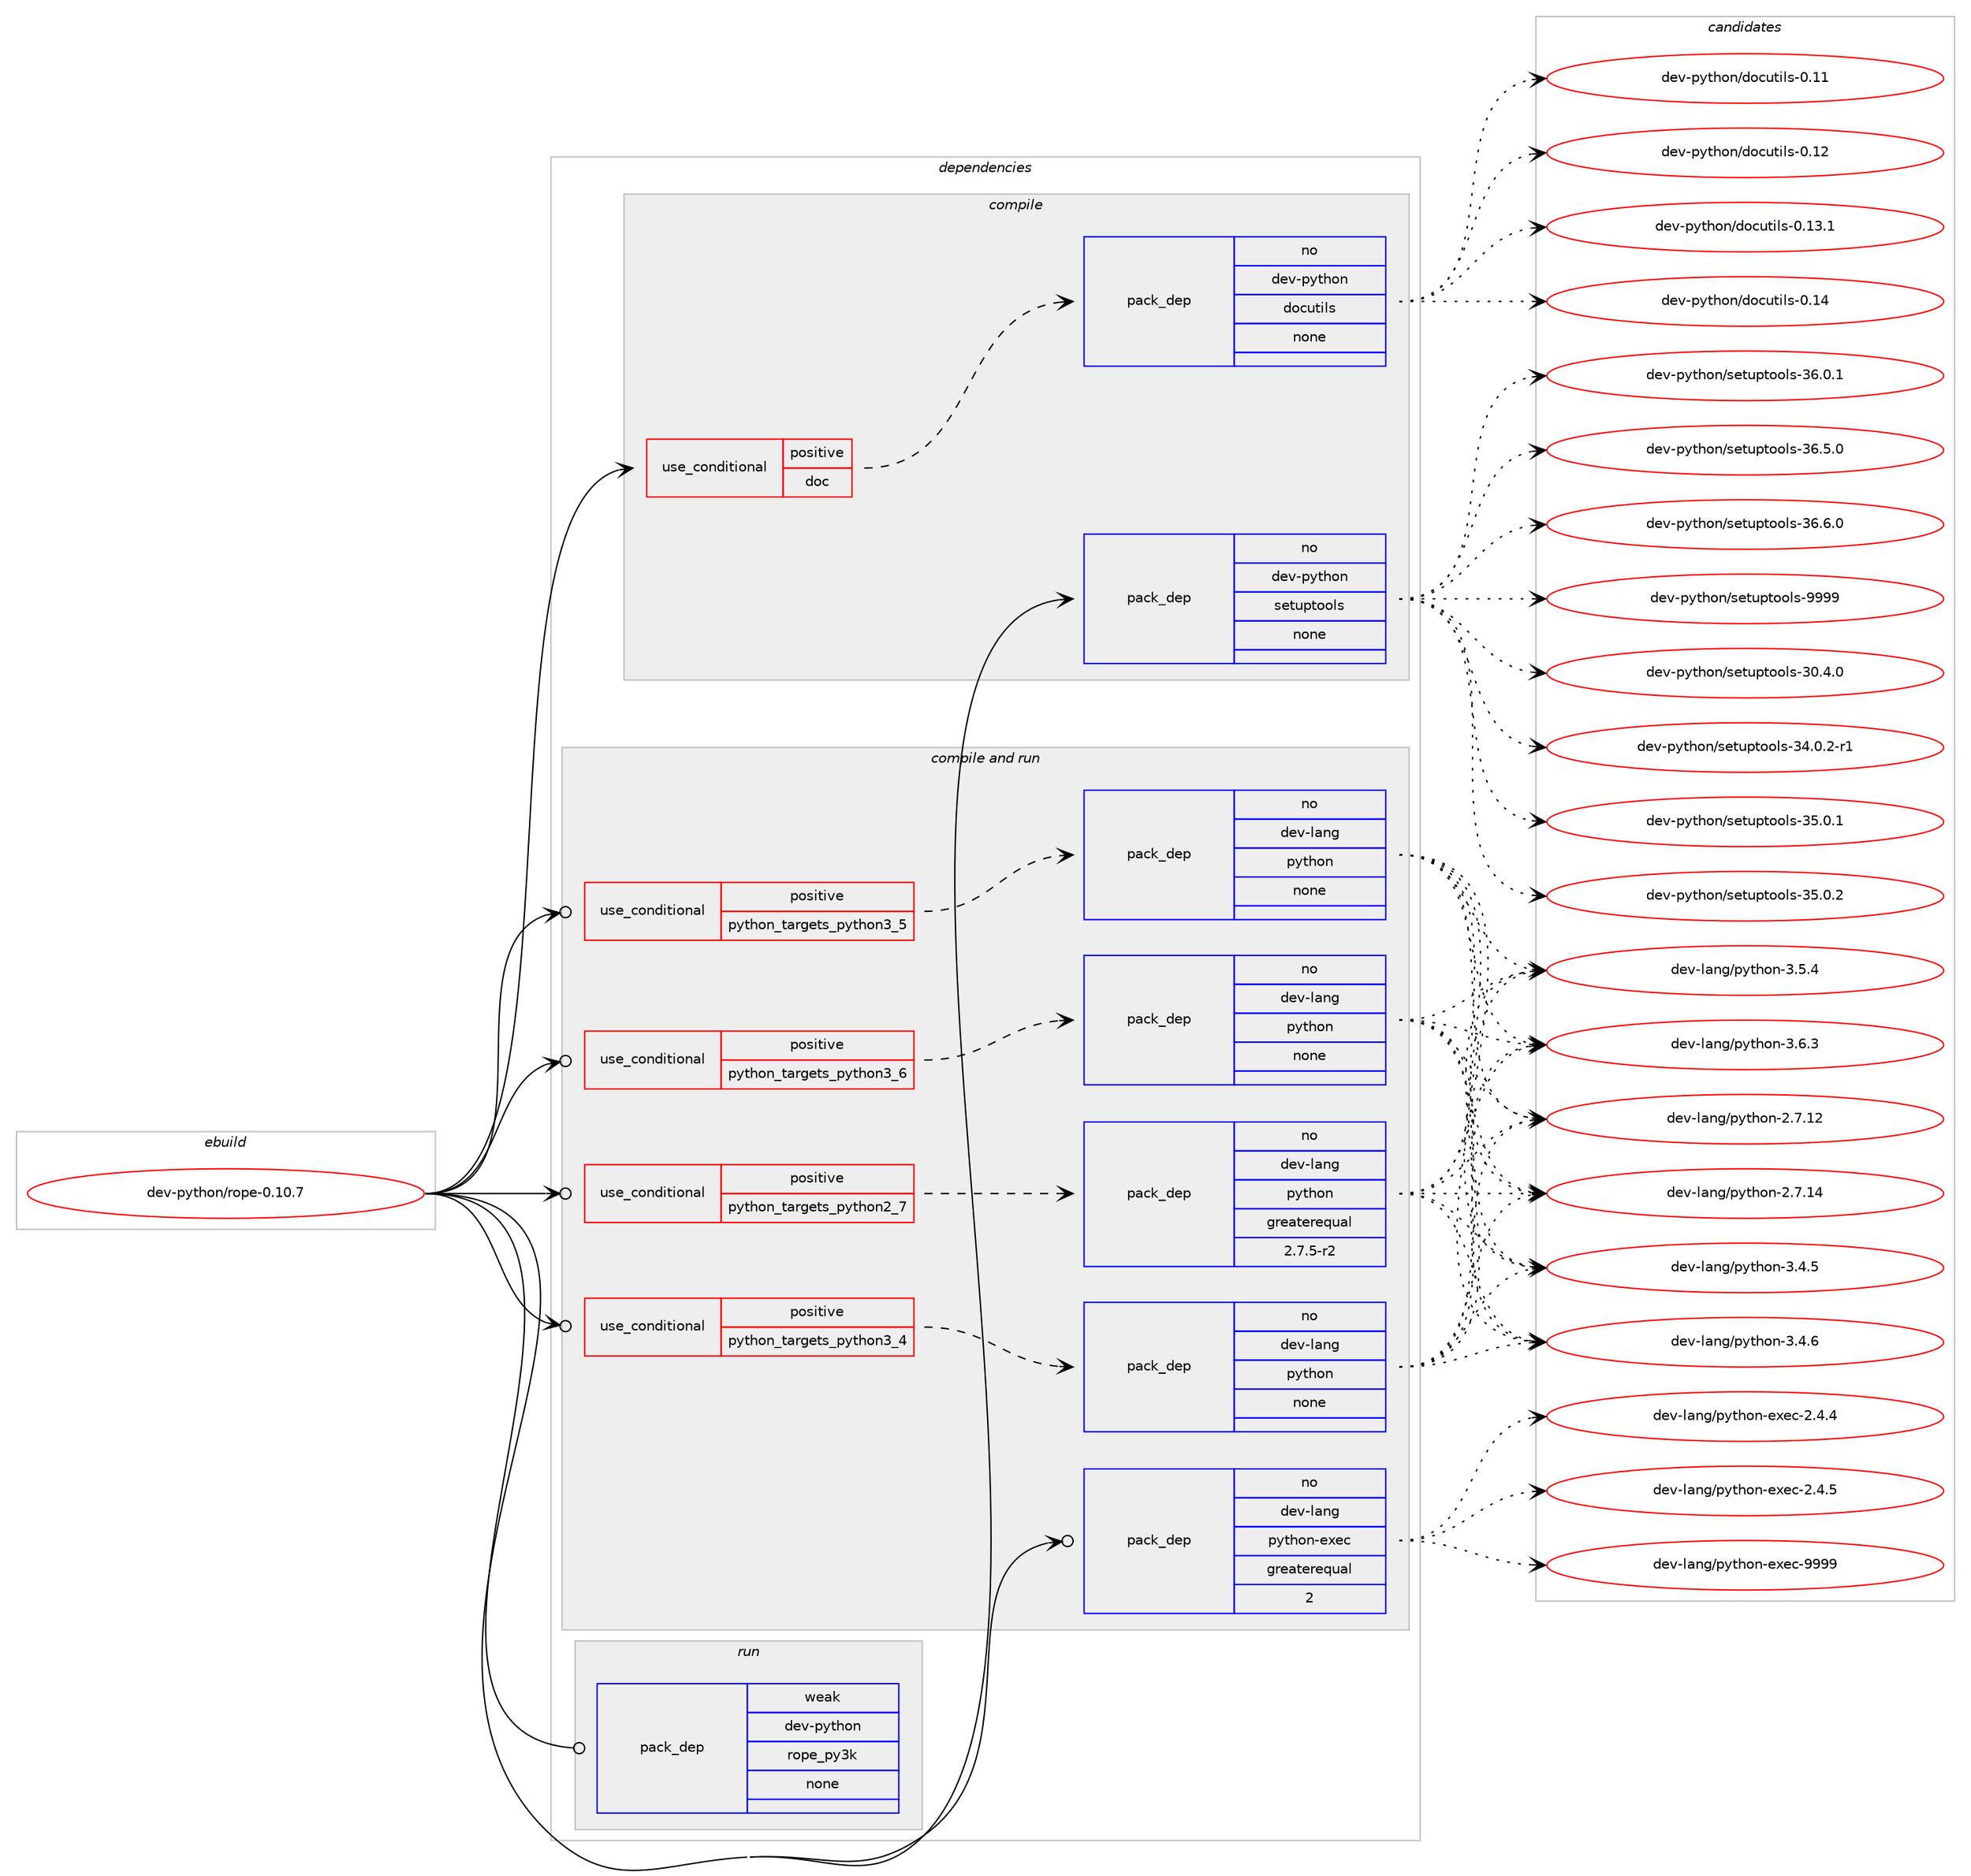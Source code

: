 digraph prolog {

# *************
# Graph options
# *************

newrank=true;
concentrate=true;
compound=true;
graph [rankdir=LR,fontname=Helvetica,fontsize=10,ranksep=1.5];#, ranksep=2.5, nodesep=0.2];
edge  [arrowhead=vee];
node  [fontname=Helvetica,fontsize=10];

# **********
# The ebuild
# **********

subgraph cluster_leftcol {
color=gray;
rank=same;
label=<<i>ebuild</i>>;
id [label="dev-python/rope-0.10.7", color=red, width=4, href="../dev-python/rope-0.10.7.svg"];
}

# ****************
# The dependencies
# ****************

subgraph cluster_midcol {
color=gray;
label=<<i>dependencies</i>>;
subgraph cluster_compile {
fillcolor="#eeeeee";
style=filled;
label=<<i>compile</i>>;
subgraph cond41163 {
dependency185855 [label=<<TABLE BORDER="0" CELLBORDER="1" CELLSPACING="0" CELLPADDING="4"><TR><TD ROWSPAN="3" CELLPADDING="10">use_conditional</TD></TR><TR><TD>positive</TD></TR><TR><TD>doc</TD></TR></TABLE>>, shape=none, color=red];
subgraph pack140738 {
dependency185856 [label=<<TABLE BORDER="0" CELLBORDER="1" CELLSPACING="0" CELLPADDING="4" WIDTH="220"><TR><TD ROWSPAN="6" CELLPADDING="30">pack_dep</TD></TR><TR><TD WIDTH="110">no</TD></TR><TR><TD>dev-python</TD></TR><TR><TD>docutils</TD></TR><TR><TD>none</TD></TR><TR><TD></TD></TR></TABLE>>, shape=none, color=blue];
}
dependency185855:e -> dependency185856:w [weight=20,style="dashed",arrowhead="vee"];
}
id:e -> dependency185855:w [weight=20,style="solid",arrowhead="vee"];
subgraph pack140739 {
dependency185857 [label=<<TABLE BORDER="0" CELLBORDER="1" CELLSPACING="0" CELLPADDING="4" WIDTH="220"><TR><TD ROWSPAN="6" CELLPADDING="30">pack_dep</TD></TR><TR><TD WIDTH="110">no</TD></TR><TR><TD>dev-python</TD></TR><TR><TD>setuptools</TD></TR><TR><TD>none</TD></TR><TR><TD></TD></TR></TABLE>>, shape=none, color=blue];
}
id:e -> dependency185857:w [weight=20,style="solid",arrowhead="vee"];
}
subgraph cluster_compileandrun {
fillcolor="#eeeeee";
style=filled;
label=<<i>compile and run</i>>;
subgraph cond41164 {
dependency185858 [label=<<TABLE BORDER="0" CELLBORDER="1" CELLSPACING="0" CELLPADDING="4"><TR><TD ROWSPAN="3" CELLPADDING="10">use_conditional</TD></TR><TR><TD>positive</TD></TR><TR><TD>python_targets_python2_7</TD></TR></TABLE>>, shape=none, color=red];
subgraph pack140740 {
dependency185859 [label=<<TABLE BORDER="0" CELLBORDER="1" CELLSPACING="0" CELLPADDING="4" WIDTH="220"><TR><TD ROWSPAN="6" CELLPADDING="30">pack_dep</TD></TR><TR><TD WIDTH="110">no</TD></TR><TR><TD>dev-lang</TD></TR><TR><TD>python</TD></TR><TR><TD>greaterequal</TD></TR><TR><TD>2.7.5-r2</TD></TR></TABLE>>, shape=none, color=blue];
}
dependency185858:e -> dependency185859:w [weight=20,style="dashed",arrowhead="vee"];
}
id:e -> dependency185858:w [weight=20,style="solid",arrowhead="odotvee"];
subgraph cond41165 {
dependency185860 [label=<<TABLE BORDER="0" CELLBORDER="1" CELLSPACING="0" CELLPADDING="4"><TR><TD ROWSPAN="3" CELLPADDING="10">use_conditional</TD></TR><TR><TD>positive</TD></TR><TR><TD>python_targets_python3_4</TD></TR></TABLE>>, shape=none, color=red];
subgraph pack140741 {
dependency185861 [label=<<TABLE BORDER="0" CELLBORDER="1" CELLSPACING="0" CELLPADDING="4" WIDTH="220"><TR><TD ROWSPAN="6" CELLPADDING="30">pack_dep</TD></TR><TR><TD WIDTH="110">no</TD></TR><TR><TD>dev-lang</TD></TR><TR><TD>python</TD></TR><TR><TD>none</TD></TR><TR><TD></TD></TR></TABLE>>, shape=none, color=blue];
}
dependency185860:e -> dependency185861:w [weight=20,style="dashed",arrowhead="vee"];
}
id:e -> dependency185860:w [weight=20,style="solid",arrowhead="odotvee"];
subgraph cond41166 {
dependency185862 [label=<<TABLE BORDER="0" CELLBORDER="1" CELLSPACING="0" CELLPADDING="4"><TR><TD ROWSPAN="3" CELLPADDING="10">use_conditional</TD></TR><TR><TD>positive</TD></TR><TR><TD>python_targets_python3_5</TD></TR></TABLE>>, shape=none, color=red];
subgraph pack140742 {
dependency185863 [label=<<TABLE BORDER="0" CELLBORDER="1" CELLSPACING="0" CELLPADDING="4" WIDTH="220"><TR><TD ROWSPAN="6" CELLPADDING="30">pack_dep</TD></TR><TR><TD WIDTH="110">no</TD></TR><TR><TD>dev-lang</TD></TR><TR><TD>python</TD></TR><TR><TD>none</TD></TR><TR><TD></TD></TR></TABLE>>, shape=none, color=blue];
}
dependency185862:e -> dependency185863:w [weight=20,style="dashed",arrowhead="vee"];
}
id:e -> dependency185862:w [weight=20,style="solid",arrowhead="odotvee"];
subgraph cond41167 {
dependency185864 [label=<<TABLE BORDER="0" CELLBORDER="1" CELLSPACING="0" CELLPADDING="4"><TR><TD ROWSPAN="3" CELLPADDING="10">use_conditional</TD></TR><TR><TD>positive</TD></TR><TR><TD>python_targets_python3_6</TD></TR></TABLE>>, shape=none, color=red];
subgraph pack140743 {
dependency185865 [label=<<TABLE BORDER="0" CELLBORDER="1" CELLSPACING="0" CELLPADDING="4" WIDTH="220"><TR><TD ROWSPAN="6" CELLPADDING="30">pack_dep</TD></TR><TR><TD WIDTH="110">no</TD></TR><TR><TD>dev-lang</TD></TR><TR><TD>python</TD></TR><TR><TD>none</TD></TR><TR><TD></TD></TR></TABLE>>, shape=none, color=blue];
}
dependency185864:e -> dependency185865:w [weight=20,style="dashed",arrowhead="vee"];
}
id:e -> dependency185864:w [weight=20,style="solid",arrowhead="odotvee"];
subgraph pack140744 {
dependency185866 [label=<<TABLE BORDER="0" CELLBORDER="1" CELLSPACING="0" CELLPADDING="4" WIDTH="220"><TR><TD ROWSPAN="6" CELLPADDING="30">pack_dep</TD></TR><TR><TD WIDTH="110">no</TD></TR><TR><TD>dev-lang</TD></TR><TR><TD>python-exec</TD></TR><TR><TD>greaterequal</TD></TR><TR><TD>2</TD></TR></TABLE>>, shape=none, color=blue];
}
id:e -> dependency185866:w [weight=20,style="solid",arrowhead="odotvee"];
}
subgraph cluster_run {
fillcolor="#eeeeee";
style=filled;
label=<<i>run</i>>;
subgraph pack140745 {
dependency185867 [label=<<TABLE BORDER="0" CELLBORDER="1" CELLSPACING="0" CELLPADDING="4" WIDTH="220"><TR><TD ROWSPAN="6" CELLPADDING="30">pack_dep</TD></TR><TR><TD WIDTH="110">weak</TD></TR><TR><TD>dev-python</TD></TR><TR><TD>rope_py3k</TD></TR><TR><TD>none</TD></TR><TR><TD></TD></TR></TABLE>>, shape=none, color=blue];
}
id:e -> dependency185867:w [weight=20,style="solid",arrowhead="odot"];
}
}

# **************
# The candidates
# **************

subgraph cluster_choices {
rank=same;
color=gray;
label=<<i>candidates</i>>;

subgraph choice140738 {
color=black;
nodesep=1;
choice1001011184511212111610411111047100111991171161051081154548464949 [label="dev-python/docutils-0.11", color=red, width=4,href="../dev-python/docutils-0.11.svg"];
choice1001011184511212111610411111047100111991171161051081154548464950 [label="dev-python/docutils-0.12", color=red, width=4,href="../dev-python/docutils-0.12.svg"];
choice10010111845112121116104111110471001119911711610510811545484649514649 [label="dev-python/docutils-0.13.1", color=red, width=4,href="../dev-python/docutils-0.13.1.svg"];
choice1001011184511212111610411111047100111991171161051081154548464952 [label="dev-python/docutils-0.14", color=red, width=4,href="../dev-python/docutils-0.14.svg"];
dependency185856:e -> choice1001011184511212111610411111047100111991171161051081154548464949:w [style=dotted,weight="100"];
dependency185856:e -> choice1001011184511212111610411111047100111991171161051081154548464950:w [style=dotted,weight="100"];
dependency185856:e -> choice10010111845112121116104111110471001119911711610510811545484649514649:w [style=dotted,weight="100"];
dependency185856:e -> choice1001011184511212111610411111047100111991171161051081154548464952:w [style=dotted,weight="100"];
}
subgraph choice140739 {
color=black;
nodesep=1;
choice100101118451121211161041111104711510111611711211611111110811545514846524648 [label="dev-python/setuptools-30.4.0", color=red, width=4,href="../dev-python/setuptools-30.4.0.svg"];
choice1001011184511212111610411111047115101116117112116111111108115455152464846504511449 [label="dev-python/setuptools-34.0.2-r1", color=red, width=4,href="../dev-python/setuptools-34.0.2-r1.svg"];
choice100101118451121211161041111104711510111611711211611111110811545515346484649 [label="dev-python/setuptools-35.0.1", color=red, width=4,href="../dev-python/setuptools-35.0.1.svg"];
choice100101118451121211161041111104711510111611711211611111110811545515346484650 [label="dev-python/setuptools-35.0.2", color=red, width=4,href="../dev-python/setuptools-35.0.2.svg"];
choice100101118451121211161041111104711510111611711211611111110811545515446484649 [label="dev-python/setuptools-36.0.1", color=red, width=4,href="../dev-python/setuptools-36.0.1.svg"];
choice100101118451121211161041111104711510111611711211611111110811545515446534648 [label="dev-python/setuptools-36.5.0", color=red, width=4,href="../dev-python/setuptools-36.5.0.svg"];
choice100101118451121211161041111104711510111611711211611111110811545515446544648 [label="dev-python/setuptools-36.6.0", color=red, width=4,href="../dev-python/setuptools-36.6.0.svg"];
choice10010111845112121116104111110471151011161171121161111111081154557575757 [label="dev-python/setuptools-9999", color=red, width=4,href="../dev-python/setuptools-9999.svg"];
dependency185857:e -> choice100101118451121211161041111104711510111611711211611111110811545514846524648:w [style=dotted,weight="100"];
dependency185857:e -> choice1001011184511212111610411111047115101116117112116111111108115455152464846504511449:w [style=dotted,weight="100"];
dependency185857:e -> choice100101118451121211161041111104711510111611711211611111110811545515346484649:w [style=dotted,weight="100"];
dependency185857:e -> choice100101118451121211161041111104711510111611711211611111110811545515346484650:w [style=dotted,weight="100"];
dependency185857:e -> choice100101118451121211161041111104711510111611711211611111110811545515446484649:w [style=dotted,weight="100"];
dependency185857:e -> choice100101118451121211161041111104711510111611711211611111110811545515446534648:w [style=dotted,weight="100"];
dependency185857:e -> choice100101118451121211161041111104711510111611711211611111110811545515446544648:w [style=dotted,weight="100"];
dependency185857:e -> choice10010111845112121116104111110471151011161171121161111111081154557575757:w [style=dotted,weight="100"];
}
subgraph choice140740 {
color=black;
nodesep=1;
choice10010111845108971101034711212111610411111045504655464950 [label="dev-lang/python-2.7.12", color=red, width=4,href="../dev-lang/python-2.7.12.svg"];
choice10010111845108971101034711212111610411111045504655464952 [label="dev-lang/python-2.7.14", color=red, width=4,href="../dev-lang/python-2.7.14.svg"];
choice100101118451089711010347112121116104111110455146524653 [label="dev-lang/python-3.4.5", color=red, width=4,href="../dev-lang/python-3.4.5.svg"];
choice100101118451089711010347112121116104111110455146524654 [label="dev-lang/python-3.4.6", color=red, width=4,href="../dev-lang/python-3.4.6.svg"];
choice100101118451089711010347112121116104111110455146534652 [label="dev-lang/python-3.5.4", color=red, width=4,href="../dev-lang/python-3.5.4.svg"];
choice100101118451089711010347112121116104111110455146544651 [label="dev-lang/python-3.6.3", color=red, width=4,href="../dev-lang/python-3.6.3.svg"];
dependency185859:e -> choice10010111845108971101034711212111610411111045504655464950:w [style=dotted,weight="100"];
dependency185859:e -> choice10010111845108971101034711212111610411111045504655464952:w [style=dotted,weight="100"];
dependency185859:e -> choice100101118451089711010347112121116104111110455146524653:w [style=dotted,weight="100"];
dependency185859:e -> choice100101118451089711010347112121116104111110455146524654:w [style=dotted,weight="100"];
dependency185859:e -> choice100101118451089711010347112121116104111110455146534652:w [style=dotted,weight="100"];
dependency185859:e -> choice100101118451089711010347112121116104111110455146544651:w [style=dotted,weight="100"];
}
subgraph choice140741 {
color=black;
nodesep=1;
choice10010111845108971101034711212111610411111045504655464950 [label="dev-lang/python-2.7.12", color=red, width=4,href="../dev-lang/python-2.7.12.svg"];
choice10010111845108971101034711212111610411111045504655464952 [label="dev-lang/python-2.7.14", color=red, width=4,href="../dev-lang/python-2.7.14.svg"];
choice100101118451089711010347112121116104111110455146524653 [label="dev-lang/python-3.4.5", color=red, width=4,href="../dev-lang/python-3.4.5.svg"];
choice100101118451089711010347112121116104111110455146524654 [label="dev-lang/python-3.4.6", color=red, width=4,href="../dev-lang/python-3.4.6.svg"];
choice100101118451089711010347112121116104111110455146534652 [label="dev-lang/python-3.5.4", color=red, width=4,href="../dev-lang/python-3.5.4.svg"];
choice100101118451089711010347112121116104111110455146544651 [label="dev-lang/python-3.6.3", color=red, width=4,href="../dev-lang/python-3.6.3.svg"];
dependency185861:e -> choice10010111845108971101034711212111610411111045504655464950:w [style=dotted,weight="100"];
dependency185861:e -> choice10010111845108971101034711212111610411111045504655464952:w [style=dotted,weight="100"];
dependency185861:e -> choice100101118451089711010347112121116104111110455146524653:w [style=dotted,weight="100"];
dependency185861:e -> choice100101118451089711010347112121116104111110455146524654:w [style=dotted,weight="100"];
dependency185861:e -> choice100101118451089711010347112121116104111110455146534652:w [style=dotted,weight="100"];
dependency185861:e -> choice100101118451089711010347112121116104111110455146544651:w [style=dotted,weight="100"];
}
subgraph choice140742 {
color=black;
nodesep=1;
choice10010111845108971101034711212111610411111045504655464950 [label="dev-lang/python-2.7.12", color=red, width=4,href="../dev-lang/python-2.7.12.svg"];
choice10010111845108971101034711212111610411111045504655464952 [label="dev-lang/python-2.7.14", color=red, width=4,href="../dev-lang/python-2.7.14.svg"];
choice100101118451089711010347112121116104111110455146524653 [label="dev-lang/python-3.4.5", color=red, width=4,href="../dev-lang/python-3.4.5.svg"];
choice100101118451089711010347112121116104111110455146524654 [label="dev-lang/python-3.4.6", color=red, width=4,href="../dev-lang/python-3.4.6.svg"];
choice100101118451089711010347112121116104111110455146534652 [label="dev-lang/python-3.5.4", color=red, width=4,href="../dev-lang/python-3.5.4.svg"];
choice100101118451089711010347112121116104111110455146544651 [label="dev-lang/python-3.6.3", color=red, width=4,href="../dev-lang/python-3.6.3.svg"];
dependency185863:e -> choice10010111845108971101034711212111610411111045504655464950:w [style=dotted,weight="100"];
dependency185863:e -> choice10010111845108971101034711212111610411111045504655464952:w [style=dotted,weight="100"];
dependency185863:e -> choice100101118451089711010347112121116104111110455146524653:w [style=dotted,weight="100"];
dependency185863:e -> choice100101118451089711010347112121116104111110455146524654:w [style=dotted,weight="100"];
dependency185863:e -> choice100101118451089711010347112121116104111110455146534652:w [style=dotted,weight="100"];
dependency185863:e -> choice100101118451089711010347112121116104111110455146544651:w [style=dotted,weight="100"];
}
subgraph choice140743 {
color=black;
nodesep=1;
choice10010111845108971101034711212111610411111045504655464950 [label="dev-lang/python-2.7.12", color=red, width=4,href="../dev-lang/python-2.7.12.svg"];
choice10010111845108971101034711212111610411111045504655464952 [label="dev-lang/python-2.7.14", color=red, width=4,href="../dev-lang/python-2.7.14.svg"];
choice100101118451089711010347112121116104111110455146524653 [label="dev-lang/python-3.4.5", color=red, width=4,href="../dev-lang/python-3.4.5.svg"];
choice100101118451089711010347112121116104111110455146524654 [label="dev-lang/python-3.4.6", color=red, width=4,href="../dev-lang/python-3.4.6.svg"];
choice100101118451089711010347112121116104111110455146534652 [label="dev-lang/python-3.5.4", color=red, width=4,href="../dev-lang/python-3.5.4.svg"];
choice100101118451089711010347112121116104111110455146544651 [label="dev-lang/python-3.6.3", color=red, width=4,href="../dev-lang/python-3.6.3.svg"];
dependency185865:e -> choice10010111845108971101034711212111610411111045504655464950:w [style=dotted,weight="100"];
dependency185865:e -> choice10010111845108971101034711212111610411111045504655464952:w [style=dotted,weight="100"];
dependency185865:e -> choice100101118451089711010347112121116104111110455146524653:w [style=dotted,weight="100"];
dependency185865:e -> choice100101118451089711010347112121116104111110455146524654:w [style=dotted,weight="100"];
dependency185865:e -> choice100101118451089711010347112121116104111110455146534652:w [style=dotted,weight="100"];
dependency185865:e -> choice100101118451089711010347112121116104111110455146544651:w [style=dotted,weight="100"];
}
subgraph choice140744 {
color=black;
nodesep=1;
choice1001011184510897110103471121211161041111104510112010199455046524652 [label="dev-lang/python-exec-2.4.4", color=red, width=4,href="../dev-lang/python-exec-2.4.4.svg"];
choice1001011184510897110103471121211161041111104510112010199455046524653 [label="dev-lang/python-exec-2.4.5", color=red, width=4,href="../dev-lang/python-exec-2.4.5.svg"];
choice10010111845108971101034711212111610411111045101120101994557575757 [label="dev-lang/python-exec-9999", color=red, width=4,href="../dev-lang/python-exec-9999.svg"];
dependency185866:e -> choice1001011184510897110103471121211161041111104510112010199455046524652:w [style=dotted,weight="100"];
dependency185866:e -> choice1001011184510897110103471121211161041111104510112010199455046524653:w [style=dotted,weight="100"];
dependency185866:e -> choice10010111845108971101034711212111610411111045101120101994557575757:w [style=dotted,weight="100"];
}
subgraph choice140745 {
color=black;
nodesep=1;
}
}

}
